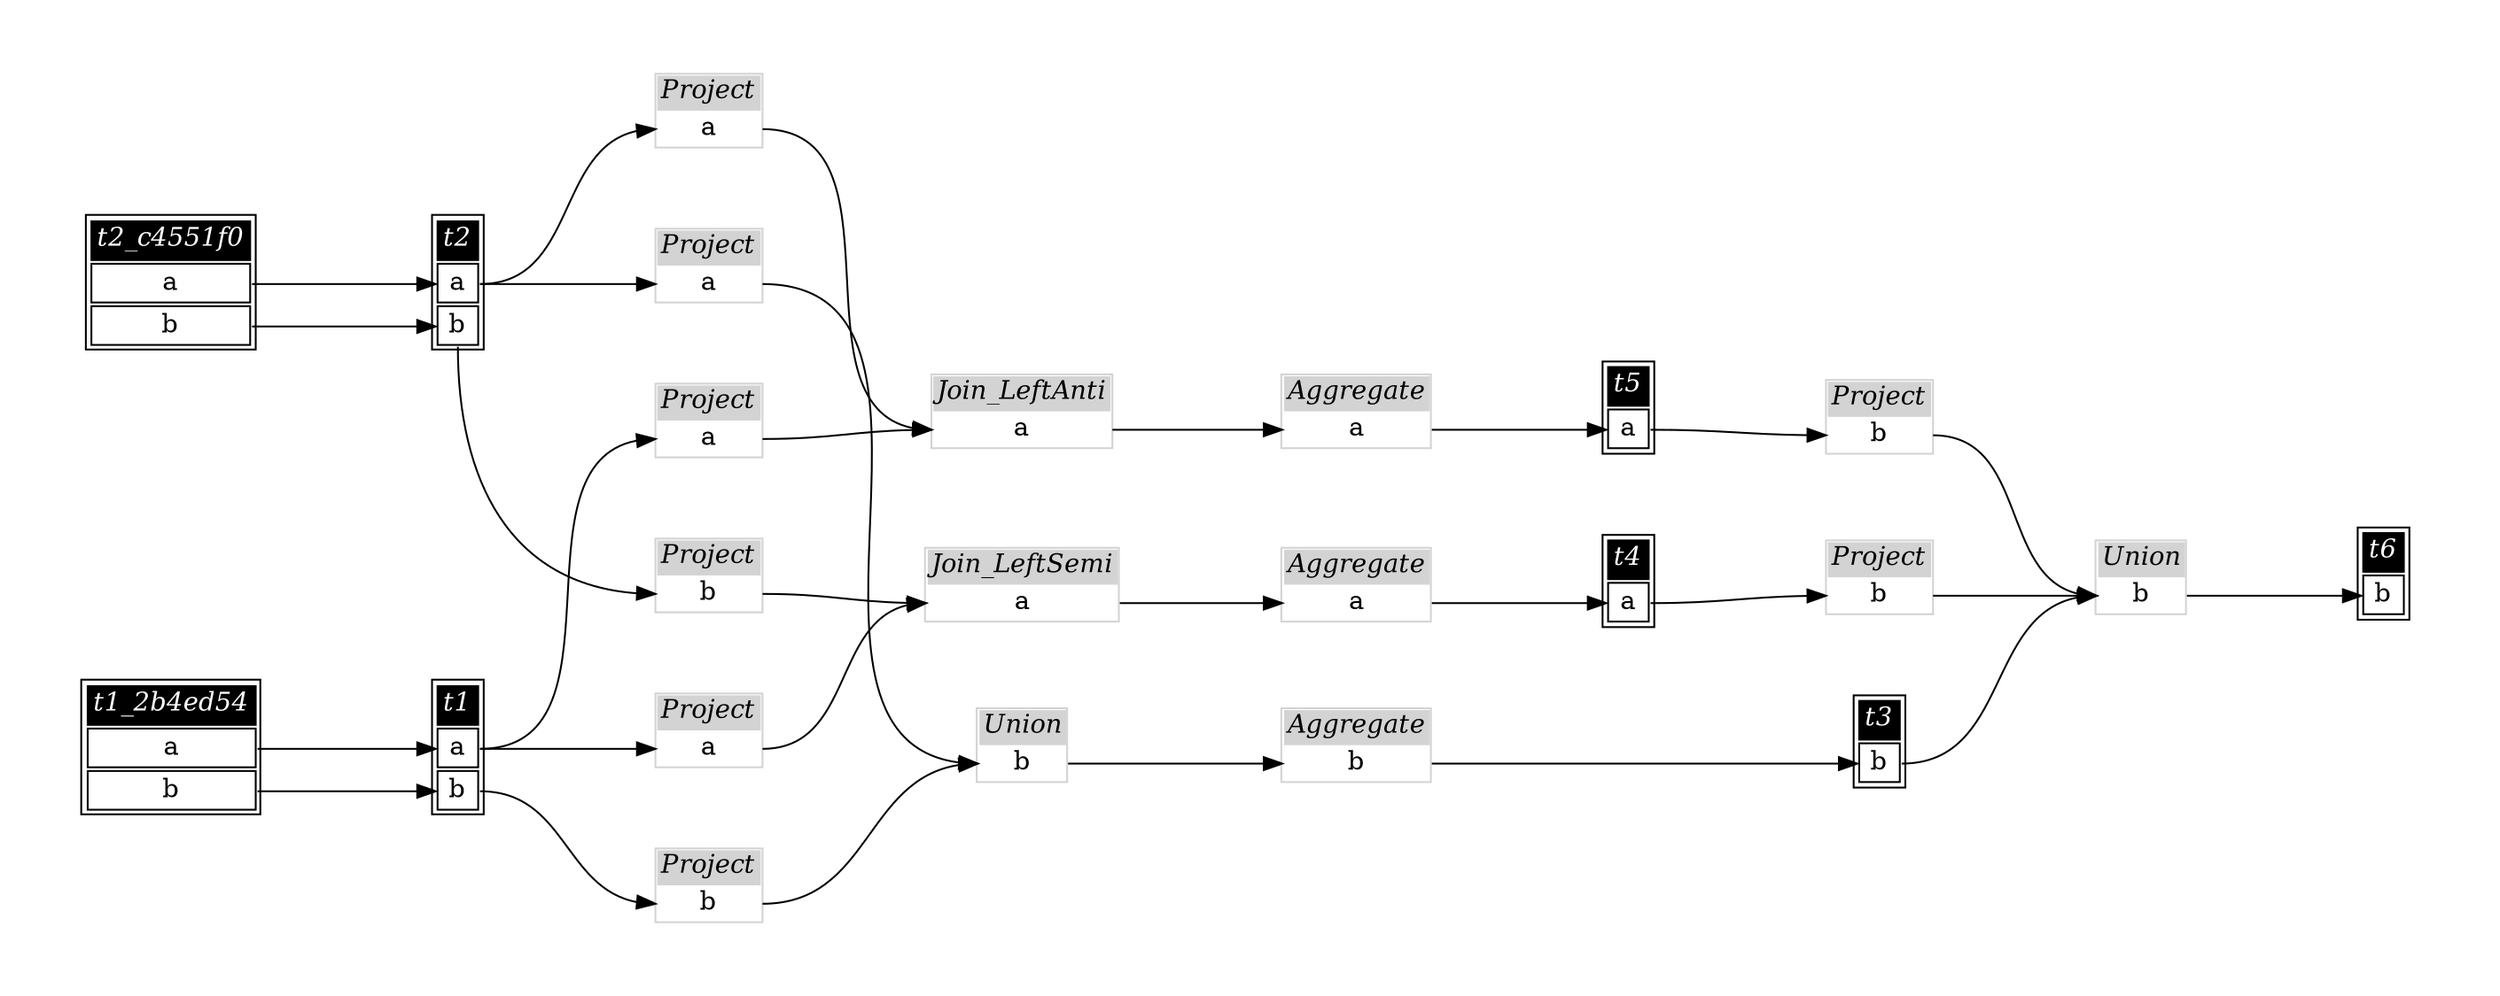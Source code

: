 // Automatically generated by SQLFlowTestSuite


digraph {
  graph [pad="0.5" nodesep="0.5" ranksep="1" fontname="Helvetica" rankdir=LR];
  node [shape=plaintext]

  
"Aggregate_20c6253" [label=<
<table color="lightgray" border="1" cellborder="0" cellspacing="0">
  <tr><td bgcolor="lightgray" port="nodeName"><i>Aggregate</i></td></tr>
  <tr><td port="0">a</td></tr>
</table>>];
     

"Aggregate_21a7f66" [label=<
<table color="lightgray" border="1" cellborder="0" cellspacing="0">
  <tr><td bgcolor="lightgray" port="nodeName"><i>Aggregate</i></td></tr>
  <tr><td port="0">b</td></tr>
</table>>];
     

"Aggregate_2c1cb57" [label=<
<table color="lightgray" border="1" cellborder="0" cellspacing="0">
  <tr><td bgcolor="lightgray" port="nodeName"><i>Aggregate</i></td></tr>
  <tr><td port="0">a</td></tr>
</table>>];
     

"Join_LeftAnti_95b9af9" [label=<
<table color="lightgray" border="1" cellborder="0" cellspacing="0">
  <tr><td bgcolor="lightgray" port="nodeName"><i>Join_LeftAnti</i></td></tr>
  <tr><td port="0">a</td></tr>
</table>>];
     

"Join_LeftSemi_8566755" [label=<
<table color="lightgray" border="1" cellborder="0" cellspacing="0">
  <tr><td bgcolor="lightgray" port="nodeName"><i>Join_LeftSemi</i></td></tr>
  <tr><td port="0">a</td></tr>
</table>>];
     

"Project_3565a2b" [label=<
<table color="lightgray" border="1" cellborder="0" cellspacing="0">
  <tr><td bgcolor="lightgray" port="nodeName"><i>Project</i></td></tr>
  <tr><td port="0">a</td></tr>
</table>>];
     

"Project_7715655" [label=<
<table color="lightgray" border="1" cellborder="0" cellspacing="0">
  <tr><td bgcolor="lightgray" port="nodeName"><i>Project</i></td></tr>
  <tr><td port="0">b</td></tr>
</table>>];
     

"Project_7d7ddf9" [label=<
<table color="lightgray" border="1" cellborder="0" cellspacing="0">
  <tr><td bgcolor="lightgray" port="nodeName"><i>Project</i></td></tr>
  <tr><td port="0">b</td></tr>
</table>>];
     

"Project_928c394" [label=<
<table color="lightgray" border="1" cellborder="0" cellspacing="0">
  <tr><td bgcolor="lightgray" port="nodeName"><i>Project</i></td></tr>
  <tr><td port="0">a</td></tr>
</table>>];
     

"Project_ac198ba" [label=<
<table color="lightgray" border="1" cellborder="0" cellspacing="0">
  <tr><td bgcolor="lightgray" port="nodeName"><i>Project</i></td></tr>
  <tr><td port="0">a</td></tr>
</table>>];
     

"Project_c540b0f" [label=<
<table color="lightgray" border="1" cellborder="0" cellspacing="0">
  <tr><td bgcolor="lightgray" port="nodeName"><i>Project</i></td></tr>
  <tr><td port="0">a</td></tr>
</table>>];
     

"Project_da45718" [label=<
<table color="lightgray" border="1" cellborder="0" cellspacing="0">
  <tr><td bgcolor="lightgray" port="nodeName"><i>Project</i></td></tr>
  <tr><td port="0">b</td></tr>
</table>>];
     

"Project_fc29def" [label=<
<table color="lightgray" border="1" cellborder="0" cellspacing="0">
  <tr><td bgcolor="lightgray" port="nodeName"><i>Project</i></td></tr>
  <tr><td port="0">b</td></tr>
</table>>];
     

"Union_61e41ad" [label=<
<table color="lightgray" border="1" cellborder="0" cellspacing="0">
  <tr><td bgcolor="lightgray" port="nodeName"><i>Union</i></td></tr>
  <tr><td port="0">b</td></tr>
</table>>];
     

"Union_ae5231a" [label=<
<table color="lightgray" border="1" cellborder="0" cellspacing="0">
  <tr><td bgcolor="lightgray" port="nodeName"><i>Union</i></td></tr>
  <tr><td port="0">b</td></tr>
</table>>];
     

"t1" [color="black" label=<
<table>
  <tr><td bgcolor="black" port="nodeName"><i><font color="white">t1</font></i></td></tr>
  <tr><td port="0">a</td></tr>
<tr><td port="1">b</td></tr>
</table>>];
     

"t1_2b4ed54" [color="black" label=<
<table>
  <tr><td bgcolor="black" port="nodeName"><i><font color="white">t1_2b4ed54</font></i></td></tr>
  <tr><td port="0">a</td></tr>
<tr><td port="1">b</td></tr>
</table>>];
     

"t2" [color="black" label=<
<table>
  <tr><td bgcolor="black" port="nodeName"><i><font color="white">t2</font></i></td></tr>
  <tr><td port="0">a</td></tr>
<tr><td port="1">b</td></tr>
</table>>];
     

"t2_c4551f0" [color="black" label=<
<table>
  <tr><td bgcolor="black" port="nodeName"><i><font color="white">t2_c4551f0</font></i></td></tr>
  <tr><td port="0">a</td></tr>
<tr><td port="1">b</td></tr>
</table>>];
     

"t3" [color="black" label=<
<table>
  <tr><td bgcolor="black" port="nodeName"><i><font color="white">t3</font></i></td></tr>
  <tr><td port="0">b</td></tr>
</table>>];
     

"t4" [color="black" label=<
<table>
  <tr><td bgcolor="black" port="nodeName"><i><font color="white">t4</font></i></td></tr>
  <tr><td port="0">a</td></tr>
</table>>];
     

"t5" [color="black" label=<
<table>
  <tr><td bgcolor="black" port="nodeName"><i><font color="white">t5</font></i></td></tr>
  <tr><td port="0">a</td></tr>
</table>>];
     

"t6" [color="black" label=<
<table>
  <tr><td bgcolor="black" port="nodeName"><i><font color="white">t6</font></i></td></tr>
  <tr><td port="0">b</td></tr>
</table>>];
     
  "Aggregate_20c6253":0 -> "t5":0;
"Aggregate_21a7f66":0 -> "t3":0;
"Aggregate_2c1cb57":0 -> "t4":0;
"Join_LeftAnti_95b9af9":0 -> "Aggregate_20c6253":0;
"Join_LeftSemi_8566755":0 -> "Aggregate_2c1cb57":0;
"Project_3565a2b":0 -> "Join_LeftAnti_95b9af9":0;
"Project_7715655":0 -> "Union_61e41ad":0;
"Project_7d7ddf9":0 -> "Union_ae5231a":0;
"Project_928c394":0 -> "Union_ae5231a":0;
"Project_ac198ba":0 -> "Join_LeftAnti_95b9af9":0;
"Project_c540b0f":0 -> "Join_LeftSemi_8566755":0;
"Project_da45718":0 -> "Union_61e41ad":0;
"Project_fc29def":0 -> "Join_LeftSemi_8566755":0;
"Union_61e41ad":0 -> "t6":0;
"Union_ae5231a":0 -> "Aggregate_21a7f66":0;
"t1":0 -> "Project_ac198ba":0;
"t1":0 -> "Project_c540b0f":0;
"t1":1 -> "Project_7d7ddf9":0;
"t1_2b4ed54":0 -> "t1":0;
"t1_2b4ed54":1 -> "t1":1;
"t2":0 -> "Project_3565a2b":0;
"t2":0 -> "Project_928c394":0;
"t2":1 -> "Project_fc29def":0;
"t2_c4551f0":0 -> "t2":0;
"t2_c4551f0":1 -> "t2":1;
"t3":0 -> "Union_61e41ad":0;
"t4":0 -> "Project_7715655":0;
"t5":0 -> "Project_da45718":0;
}
       